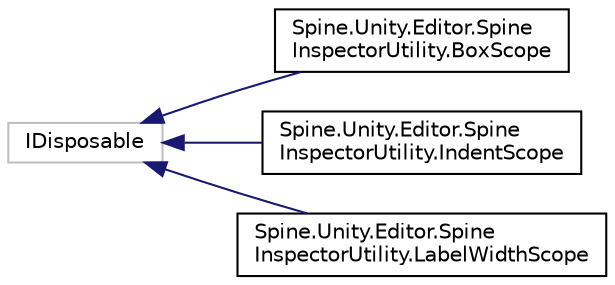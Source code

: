 digraph "그래픽컬한 클래스 계통도"
{
 // LATEX_PDF_SIZE
  edge [fontname="Helvetica",fontsize="10",labelfontname="Helvetica",labelfontsize="10"];
  node [fontname="Helvetica",fontsize="10",shape=record];
  rankdir="LR";
  Node231 [label="IDisposable",height=0.2,width=0.4,color="grey75", fillcolor="white", style="filled",tooltip=" "];
  Node231 -> Node0 [dir="back",color="midnightblue",fontsize="10",style="solid",fontname="Helvetica"];
  Node0 [label="Spine.Unity.Editor.Spine\lInspectorUtility.BoxScope",height=0.2,width=0.4,color="black", fillcolor="white", style="filled",URL="$class_spine_1_1_unity_1_1_editor_1_1_spine_inspector_utility_1_1_box_scope.html",tooltip=" "];
  Node231 -> Node233 [dir="back",color="midnightblue",fontsize="10",style="solid",fontname="Helvetica"];
  Node233 [label="Spine.Unity.Editor.Spine\lInspectorUtility.IndentScope",height=0.2,width=0.4,color="black", fillcolor="white", style="filled",URL="$class_spine_1_1_unity_1_1_editor_1_1_spine_inspector_utility_1_1_indent_scope.html",tooltip=" "];
  Node231 -> Node234 [dir="back",color="midnightblue",fontsize="10",style="solid",fontname="Helvetica"];
  Node234 [label="Spine.Unity.Editor.Spine\lInspectorUtility.LabelWidthScope",height=0.2,width=0.4,color="black", fillcolor="white", style="filled",URL="$class_spine_1_1_unity_1_1_editor_1_1_spine_inspector_utility_1_1_label_width_scope.html",tooltip=" "];
}
